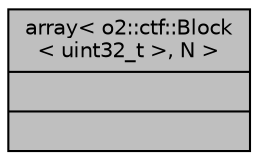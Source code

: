 digraph "array&lt; o2::ctf::Block&lt; uint32_t &gt;, N &gt;"
{
 // INTERACTIVE_SVG=YES
  bgcolor="transparent";
  edge [fontname="Helvetica",fontsize="10",labelfontname="Helvetica",labelfontsize="10"];
  node [fontname="Helvetica",fontsize="10",shape=record];
  Node1 [label="{array\< o2::ctf::Block\l\< uint32_t \>, N \>\n||}",height=0.2,width=0.4,color="black", fillcolor="grey75", style="filled", fontcolor="black"];
}
